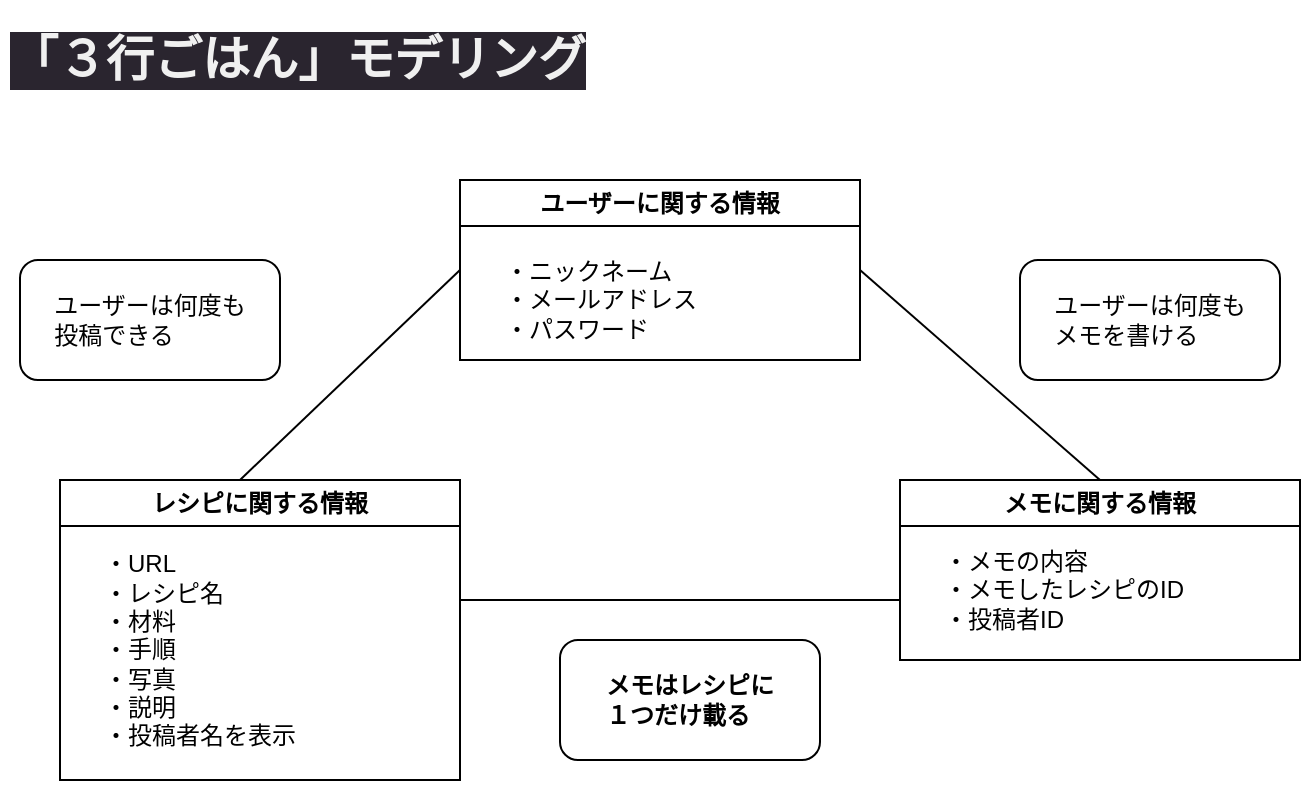 <mxfile>
    <diagram id="vaKz9cG2EqhDE1xu7A63" name="ページ1">
        <mxGraphModel dx="908" dy="599" grid="1" gridSize="10" guides="1" tooltips="1" connect="1" arrows="1" fold="1" page="1" pageScale="1" pageWidth="827" pageHeight="1169" math="0" shadow="0">
            <root>
                <mxCell id="0"/>
                <mxCell id="1" parent="0"/>
                <mxCell id="2" value="&lt;h1 style=&quot;border-color: rgb(0, 0, 0); color: rgb(240, 240, 240); font-family: Helvetica; font-style: normal; font-variant-ligatures: normal; font-variant-caps: normal; letter-spacing: normal; orphans: 2; text-align: left; text-indent: 0px; text-transform: none; widows: 2; word-spacing: 0px; -webkit-text-stroke-width: 0px; background-color: rgb(42, 37, 47); text-decoration-thickness: initial; text-decoration-style: initial; text-decoration-color: initial;&quot;&gt;「３行ごはん」モデリング&lt;/h1&gt;" style="text;html=1;strokeColor=none;fillColor=none;spacing=5;spacingTop=-20;whiteSpace=wrap;overflow=hidden;rounded=0;" vertex="1" parent="1">
                    <mxGeometry x="50" y="50" width="340" height="40" as="geometry"/>
                </mxCell>
                <mxCell id="4" value="ユーザーに関する情報" style="swimlane;whiteSpace=wrap;html=1;" vertex="1" parent="1">
                    <mxGeometry x="280" y="130" width="200" height="90" as="geometry"/>
                </mxCell>
                <mxCell id="9" value="&lt;div style=&quot;text-align: left;&quot;&gt;&lt;span style=&quot;background-color: initial;&quot;&gt;・ニックネーム&lt;/span&gt;&lt;/div&gt;・メールアドレス&lt;br&gt;&lt;div style=&quot;text-align: left;&quot;&gt;&lt;span style=&quot;background-color: initial;&quot;&gt;・パスワード&lt;/span&gt;&lt;/div&gt;" style="text;html=1;align=center;verticalAlign=middle;resizable=0;points=[];autosize=1;strokeColor=none;fillColor=none;" vertex="1" parent="4">
                    <mxGeometry x="10" y="30" width="120" height="60" as="geometry"/>
                </mxCell>
                <mxCell id="5" value="レシピに関する情報" style="swimlane;whiteSpace=wrap;html=1;" vertex="1" parent="1">
                    <mxGeometry x="80" y="280" width="200" height="150" as="geometry"/>
                </mxCell>
                <mxCell id="7" value="・URL&lt;br&gt;・レシピ名&lt;br&gt;・材料&lt;br&gt;・手順&lt;br&gt;・写真&lt;br&gt;・説明&lt;br&gt;・投稿者名を表示" style="text;html=1;strokeColor=none;fillColor=none;align=left;verticalAlign=middle;whiteSpace=wrap;rounded=0;" vertex="1" parent="5">
                    <mxGeometry x="20" y="10" width="160" height="150" as="geometry"/>
                </mxCell>
                <mxCell id="6" value="メモに関する情報" style="swimlane;whiteSpace=wrap;html=1;" vertex="1" parent="1">
                    <mxGeometry x="500" y="280" width="200" height="90" as="geometry"/>
                </mxCell>
                <mxCell id="10" value="・メモの内容&lt;br&gt;・メモしたレシピのID&lt;br&gt;・投稿者ID" style="text;html=1;strokeColor=none;fillColor=none;align=left;verticalAlign=middle;whiteSpace=wrap;rounded=0;" vertex="1" parent="6">
                    <mxGeometry x="20" y="40" width="160" height="30" as="geometry"/>
                </mxCell>
                <mxCell id="11" value="" style="endArrow=none;html=1;entryX=0;entryY=0.5;entryDx=0;entryDy=0;" edge="1" parent="1" target="4">
                    <mxGeometry width="50" height="50" relative="1" as="geometry">
                        <mxPoint x="170" y="280" as="sourcePoint"/>
                        <mxPoint x="220" y="230" as="targetPoint"/>
                    </mxGeometry>
                </mxCell>
                <mxCell id="12" value="" style="endArrow=none;html=1;exitX=0.5;exitY=0;exitDx=0;exitDy=0;entryX=1;entryY=0.5;entryDx=0;entryDy=0;" edge="1" parent="1" source="6" target="4">
                    <mxGeometry width="50" height="50" relative="1" as="geometry">
                        <mxPoint x="390" y="250" as="sourcePoint"/>
                        <mxPoint x="440" y="200" as="targetPoint"/>
                    </mxGeometry>
                </mxCell>
                <mxCell id="13" value="" style="endArrow=none;html=1;" edge="1" parent="1">
                    <mxGeometry width="50" height="50" relative="1" as="geometry">
                        <mxPoint x="280" y="340" as="sourcePoint"/>
                        <mxPoint x="500" y="340" as="targetPoint"/>
                    </mxGeometry>
                </mxCell>
                <mxCell id="15" value="&lt;div style=&quot;text-align: left;&quot;&gt;&lt;span style=&quot;background-color: initial;&quot;&gt;ユーザーは何度も&lt;/span&gt;&lt;/div&gt;&lt;div style=&quot;text-align: left;&quot;&gt;&lt;span style=&quot;background-color: initial;&quot;&gt;メモを書ける&lt;/span&gt;&lt;/div&gt;" style="rounded=1;whiteSpace=wrap;html=1;" vertex="1" parent="1">
                    <mxGeometry x="560" y="170" width="130" height="60" as="geometry"/>
                </mxCell>
                <mxCell id="16" value="&lt;div style=&quot;text-align: left;&quot;&gt;&lt;span style=&quot;background-color: initial;&quot;&gt;ユーザーは何度も&lt;/span&gt;&lt;/div&gt;&lt;div style=&quot;text-align: left;&quot;&gt;&lt;span style=&quot;background-color: initial;&quot;&gt;投稿できる&lt;/span&gt;&lt;/div&gt;" style="rounded=1;whiteSpace=wrap;html=1;" vertex="1" parent="1">
                    <mxGeometry x="60" y="170" width="130" height="60" as="geometry"/>
                </mxCell>
                <mxCell id="17" value="&lt;div style=&quot;text-align: left;&quot;&gt;メモはレシピに&lt;/div&gt;&lt;div style=&quot;text-align: left;&quot;&gt;１つだけ載る&lt;/div&gt;" style="rounded=1;whiteSpace=wrap;html=1;fontStyle=1" vertex="1" parent="1">
                    <mxGeometry x="330" y="360" width="130" height="60" as="geometry"/>
                </mxCell>
            </root>
        </mxGraphModel>
    </diagram>
</mxfile>